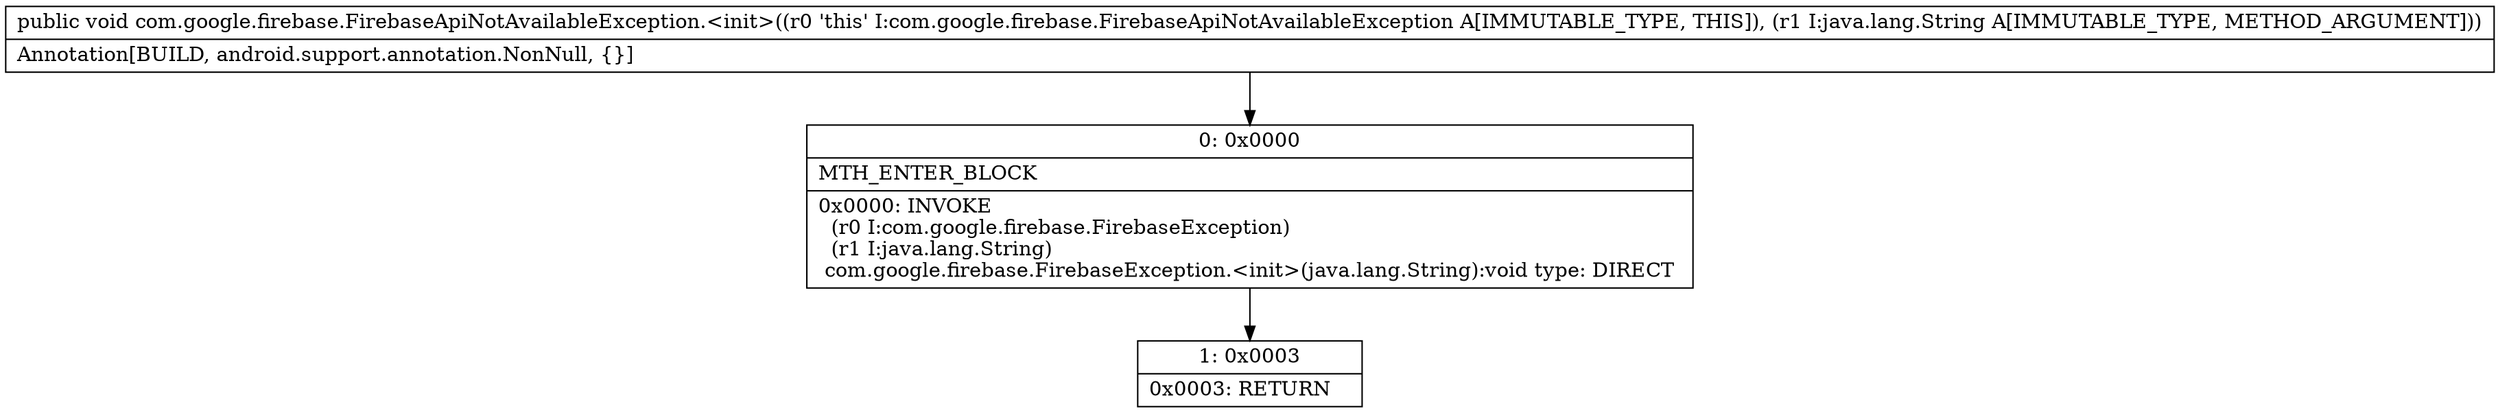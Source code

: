digraph "CFG forcom.google.firebase.FirebaseApiNotAvailableException.\<init\>(Ljava\/lang\/String;)V" {
Node_0 [shape=record,label="{0\:\ 0x0000|MTH_ENTER_BLOCK\l|0x0000: INVOKE  \l  (r0 I:com.google.firebase.FirebaseException)\l  (r1 I:java.lang.String)\l com.google.firebase.FirebaseException.\<init\>(java.lang.String):void type: DIRECT \l}"];
Node_1 [shape=record,label="{1\:\ 0x0003|0x0003: RETURN   \l}"];
MethodNode[shape=record,label="{public void com.google.firebase.FirebaseApiNotAvailableException.\<init\>((r0 'this' I:com.google.firebase.FirebaseApiNotAvailableException A[IMMUTABLE_TYPE, THIS]), (r1 I:java.lang.String A[IMMUTABLE_TYPE, METHOD_ARGUMENT]))  | Annotation[BUILD, android.support.annotation.NonNull, \{\}]\l}"];
MethodNode -> Node_0;
Node_0 -> Node_1;
}

